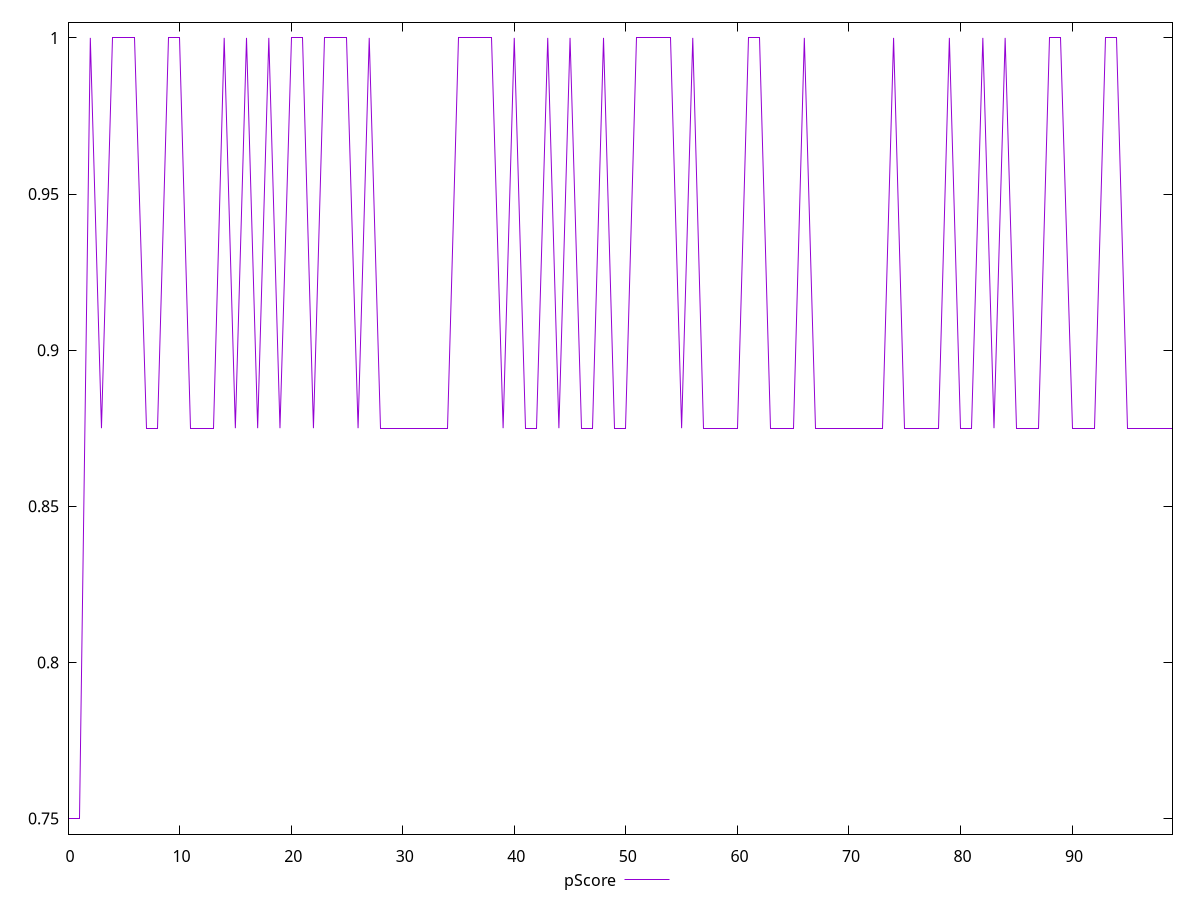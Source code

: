 reset

$pScore <<EOF
0 0.75
1 0.75
2 1
3 0.875
4 1
5 1
6 1
7 0.875
8 0.875
9 1
10 1
11 0.875
12 0.875
13 0.875
14 1
15 0.875
16 1
17 0.875
18 1
19 0.875
20 1
21 1
22 0.875
23 1
24 1
25 1
26 0.875
27 1
28 0.875
29 0.875
30 0.875
31 0.875
32 0.875
33 0.875
34 0.875
35 1
36 1
37 1
38 1
39 0.875
40 1
41 0.875
42 0.875
43 1
44 0.875
45 1
46 0.875
47 0.875
48 1
49 0.875
50 0.875
51 1
52 1
53 1
54 1
55 0.875
56 1
57 0.875
58 0.875
59 0.875
60 0.875
61 1
62 1
63 0.875
64 0.875
65 0.875
66 1
67 0.875
68 0.875
69 0.875
70 0.875
71 0.875
72 0.875
73 0.875
74 1
75 0.875
76 0.875
77 0.875
78 0.875
79 1
80 0.875
81 0.875
82 1
83 0.875
84 1
85 0.875
86 0.875
87 0.875
88 1
89 1
90 0.875
91 0.875
92 0.875
93 1
94 1
95 0.875
96 0.875
97 0.875
98 0.875
99 0.875
EOF

set key outside below
set xrange [0:99]
set yrange [0.745:1.005]
set trange [0.745:1.005]
set terminal svg size 640, 500 enhanced background rgb 'white'
set output "report/report_00029_2021-02-24T13-36-40.390Z/unminified-javascript/samples/astro/pScore/values.svg"

plot $pScore title "pScore" with line

reset
